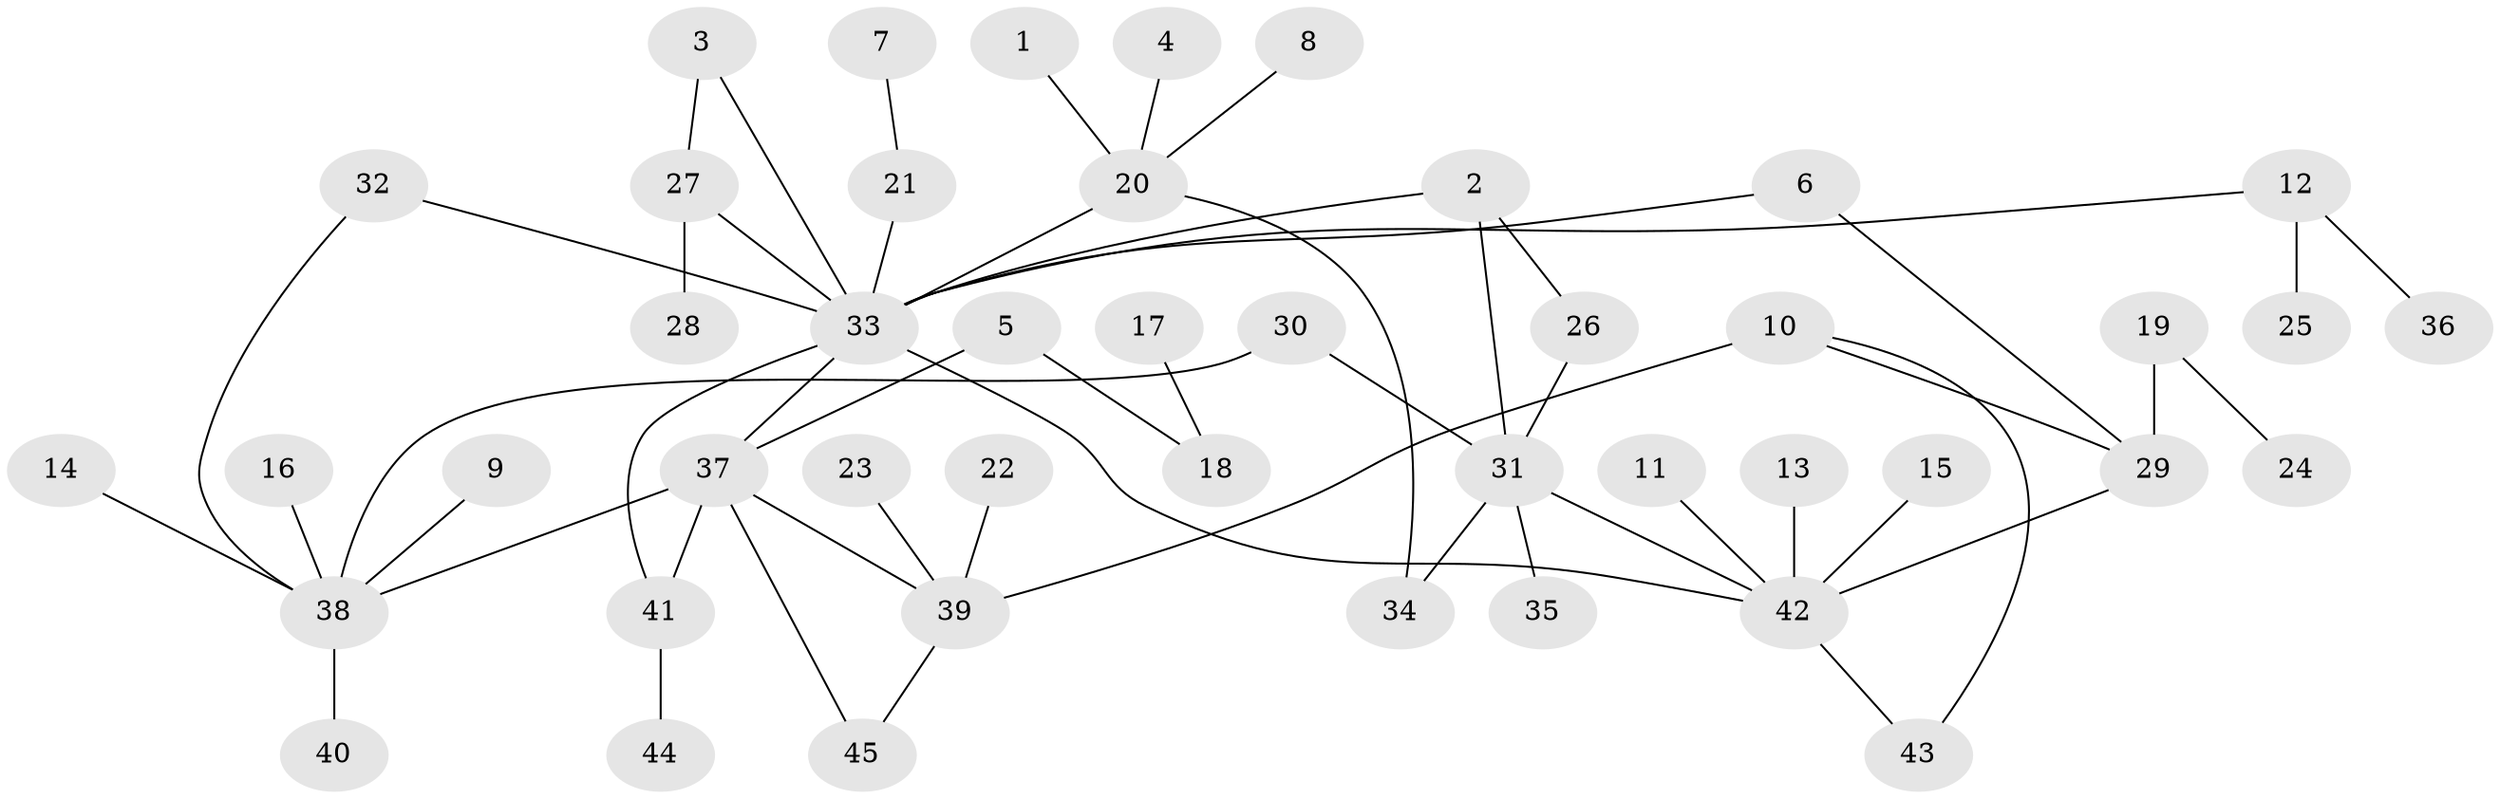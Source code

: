 // original degree distribution, {4: 0.08888888888888889, 8: 0.022222222222222223, 7: 0.022222222222222223, 6: 0.022222222222222223, 1: 0.4111111111111111, 3: 0.16666666666666666, 2: 0.26666666666666666}
// Generated by graph-tools (version 1.1) at 2025/25/03/09/25 03:25:26]
// undirected, 45 vertices, 55 edges
graph export_dot {
graph [start="1"]
  node [color=gray90,style=filled];
  1;
  2;
  3;
  4;
  5;
  6;
  7;
  8;
  9;
  10;
  11;
  12;
  13;
  14;
  15;
  16;
  17;
  18;
  19;
  20;
  21;
  22;
  23;
  24;
  25;
  26;
  27;
  28;
  29;
  30;
  31;
  32;
  33;
  34;
  35;
  36;
  37;
  38;
  39;
  40;
  41;
  42;
  43;
  44;
  45;
  1 -- 20 [weight=1.0];
  2 -- 26 [weight=1.0];
  2 -- 31 [weight=1.0];
  2 -- 33 [weight=1.0];
  3 -- 27 [weight=1.0];
  3 -- 33 [weight=1.0];
  4 -- 20 [weight=1.0];
  5 -- 18 [weight=1.0];
  5 -- 37 [weight=1.0];
  6 -- 29 [weight=1.0];
  6 -- 33 [weight=1.0];
  7 -- 21 [weight=1.0];
  8 -- 20 [weight=1.0];
  9 -- 38 [weight=1.0];
  10 -- 29 [weight=1.0];
  10 -- 39 [weight=2.0];
  10 -- 43 [weight=1.0];
  11 -- 42 [weight=1.0];
  12 -- 25 [weight=1.0];
  12 -- 33 [weight=1.0];
  12 -- 36 [weight=1.0];
  13 -- 42 [weight=1.0];
  14 -- 38 [weight=1.0];
  15 -- 42 [weight=1.0];
  16 -- 38 [weight=1.0];
  17 -- 18 [weight=1.0];
  19 -- 24 [weight=1.0];
  19 -- 29 [weight=1.0];
  20 -- 33 [weight=2.0];
  20 -- 34 [weight=1.0];
  21 -- 33 [weight=1.0];
  22 -- 39 [weight=1.0];
  23 -- 39 [weight=1.0];
  26 -- 31 [weight=1.0];
  27 -- 28 [weight=1.0];
  27 -- 33 [weight=1.0];
  29 -- 42 [weight=1.0];
  30 -- 31 [weight=1.0];
  30 -- 38 [weight=1.0];
  31 -- 34 [weight=1.0];
  31 -- 35 [weight=1.0];
  31 -- 42 [weight=1.0];
  32 -- 33 [weight=1.0];
  32 -- 38 [weight=1.0];
  33 -- 37 [weight=1.0];
  33 -- 41 [weight=1.0];
  33 -- 42 [weight=1.0];
  37 -- 38 [weight=1.0];
  37 -- 39 [weight=1.0];
  37 -- 41 [weight=1.0];
  37 -- 45 [weight=1.0];
  38 -- 40 [weight=1.0];
  39 -- 45 [weight=1.0];
  41 -- 44 [weight=1.0];
  42 -- 43 [weight=1.0];
}
